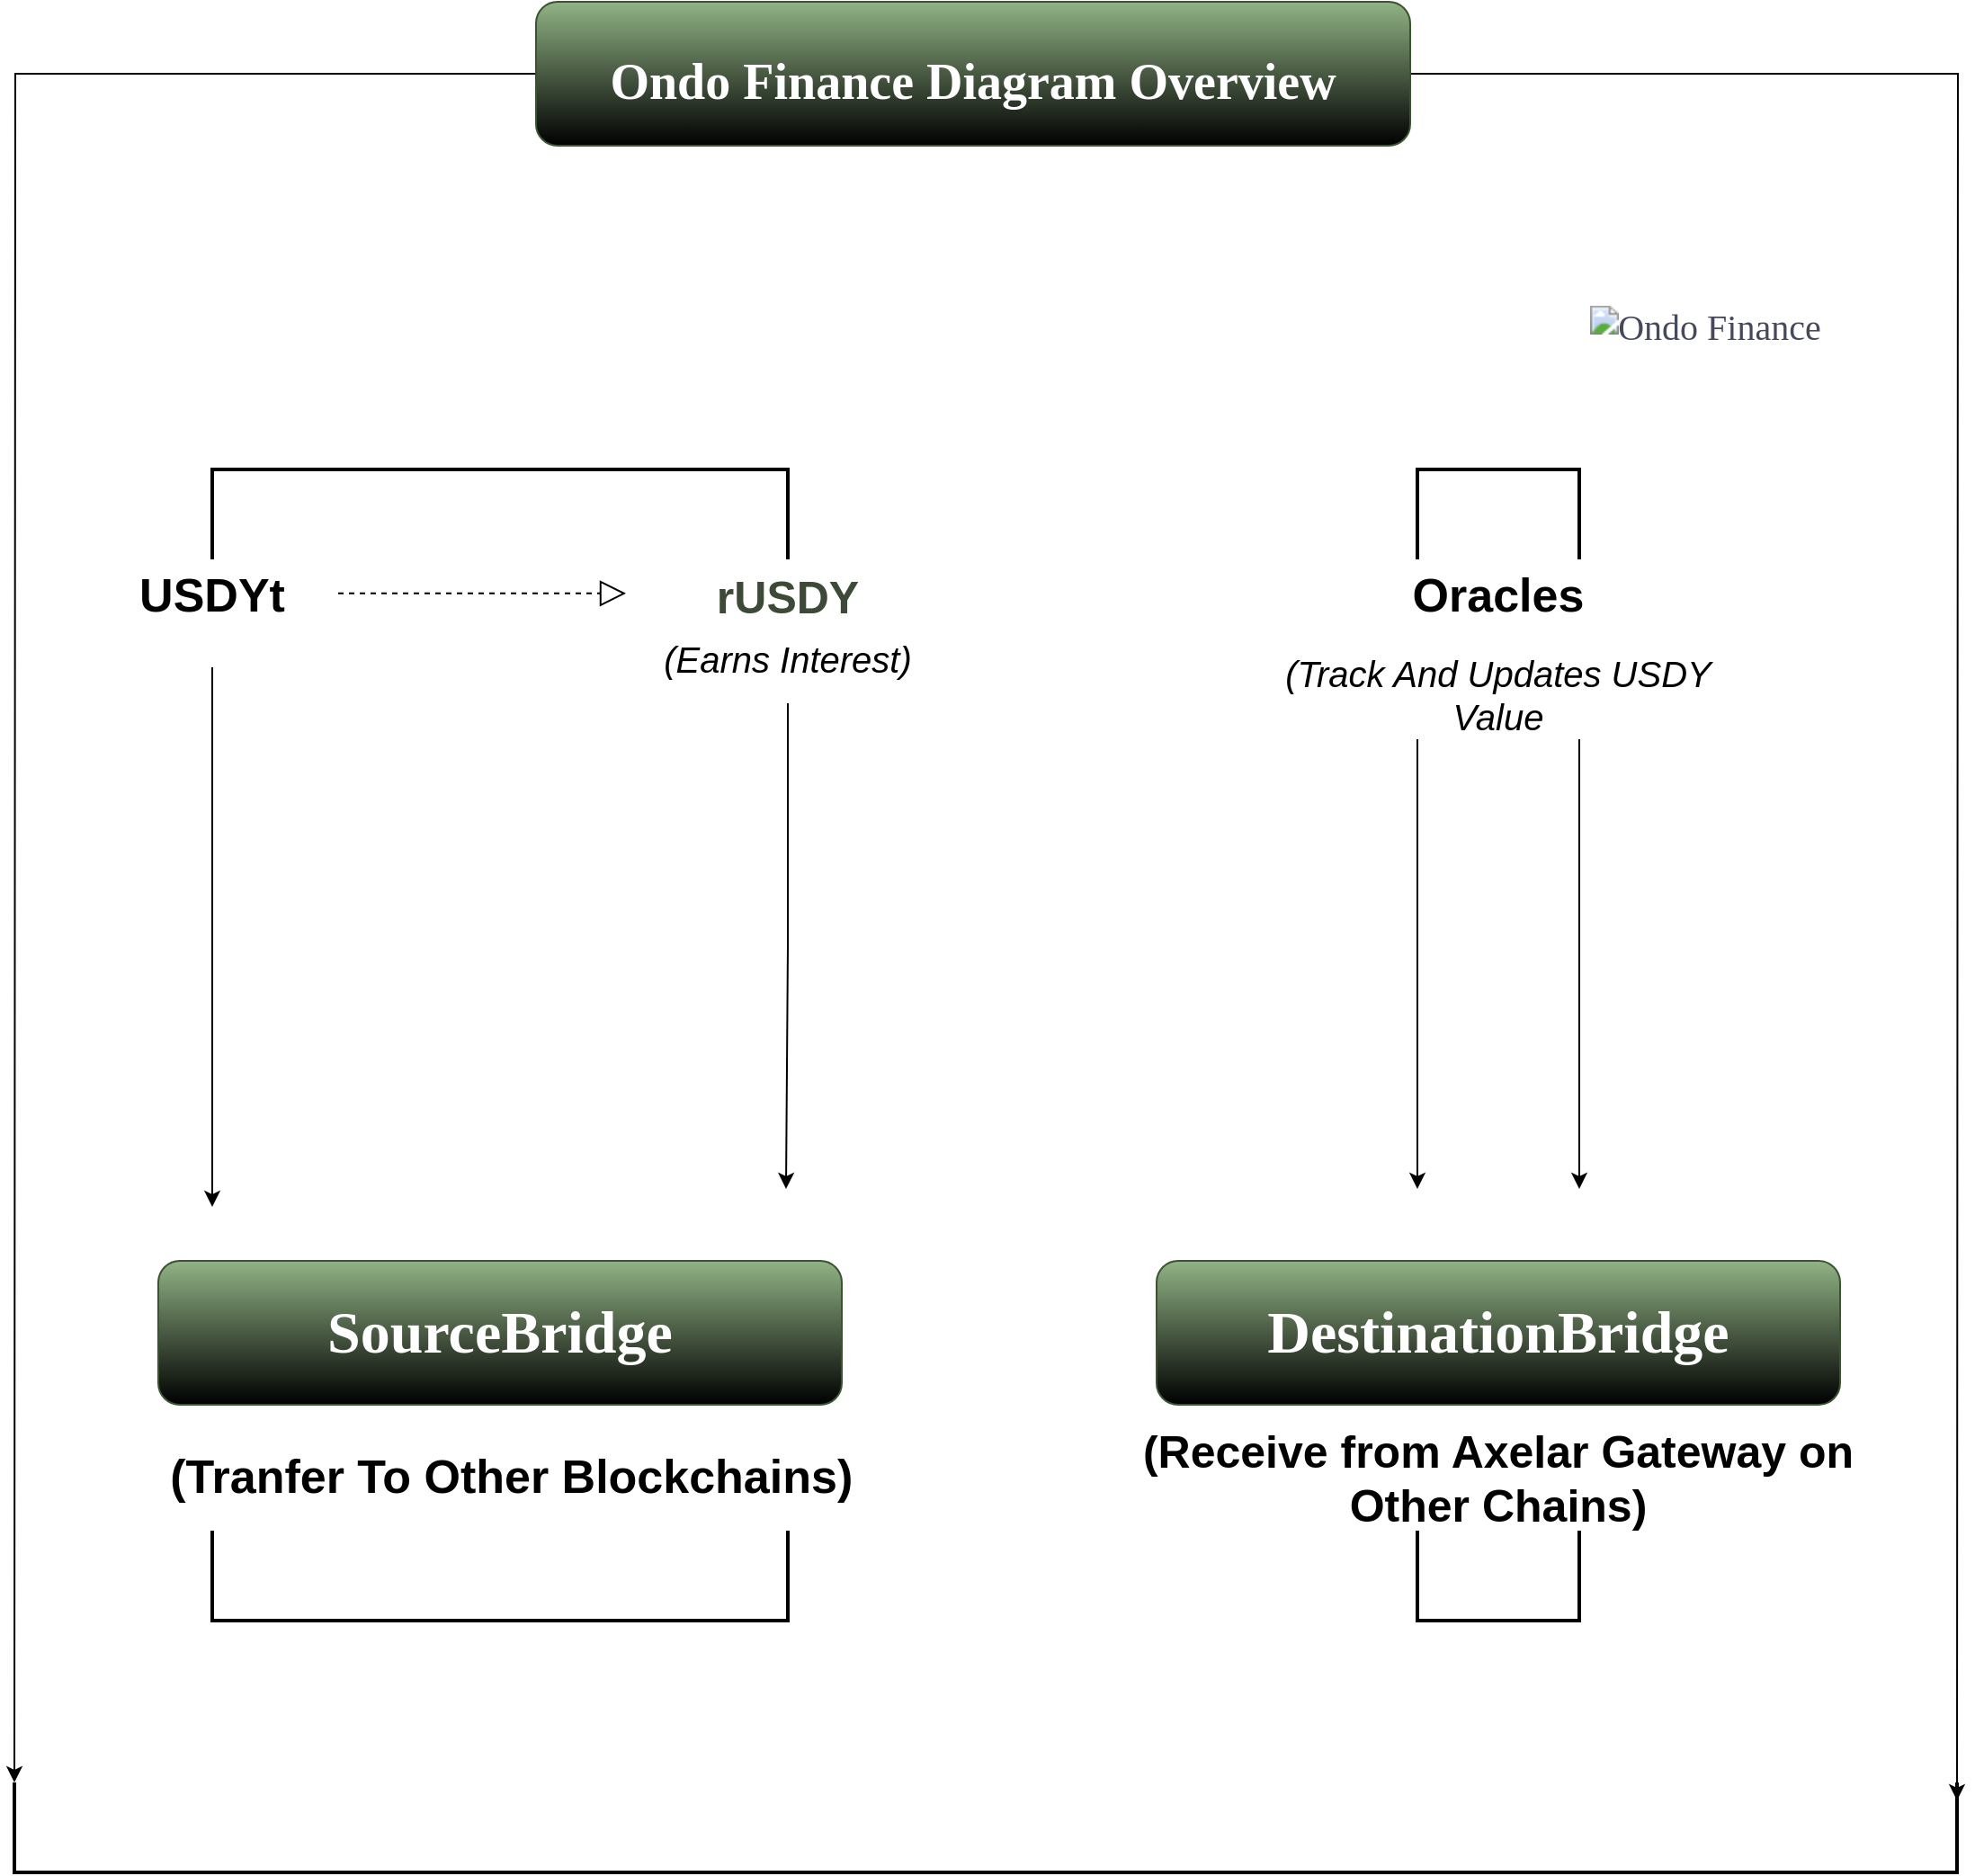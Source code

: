 <mxfile version="21.7.2" type="github">
  <diagram name="Página-1" id="yWGLrWYSczdTiaF9Wtc3">
    <mxGraphModel dx="2591" dy="964" grid="1" gridSize="10" guides="1" tooltips="1" connect="1" arrows="1" fold="1" page="1" pageScale="1" pageWidth="827" pageHeight="1169" background="none" math="0" shadow="0">
      <root>
        <mxCell id="0" />
        <mxCell id="1" parent="0" />
        <mxCell id="eqKVFu_S2leod1hP30KY-4" style="edgeStyle=orthogonalEdgeStyle;rounded=0;orthogonalLoop=1;jettySize=auto;html=1;exitX=0;exitY=0.5;exitDx=0;exitDy=0;" edge="1" parent="1" source="3GVqCLC3AOpg88e1xVN--2">
          <mxGeometry relative="1" as="geometry">
            <mxPoint x="-470" y="1130" as="targetPoint" />
          </mxGeometry>
        </mxCell>
        <mxCell id="eqKVFu_S2leod1hP30KY-5" style="edgeStyle=orthogonalEdgeStyle;rounded=0;orthogonalLoop=1;jettySize=auto;html=1;exitX=1;exitY=0.5;exitDx=0;exitDy=0;" edge="1" parent="1" source="3GVqCLC3AOpg88e1xVN--2">
          <mxGeometry relative="1" as="geometry">
            <mxPoint x="610" y="1140" as="targetPoint" />
          </mxGeometry>
        </mxCell>
        <mxCell id="3GVqCLC3AOpg88e1xVN--2" value="&lt;div style=&quot;line-height: 163%;&quot;&gt;&lt;h1 style=&quot;background-image: none; background-position: initial; background-size: initial; background-repeat: initial; background-attachment: initial; background-origin: initial; background-clip: initial; border: none; box-sizing: border-box; margin: 0.25em 0px 0.25rem; padding: 0px; vertical-align: baseline; line-height: 24.96px; text-align: start;&quot; class=&quot;type__headline__xs&quot;&gt;&lt;font style=&quot;font-size: 28px;&quot; face=&quot;Georgia&quot;&gt;Ondo Finance Diagram Overview&lt;/font&gt;&lt;/h1&gt;&lt;/div&gt;" style="text;html=1;strokeColor=#3A5431;fillColor=#91B385;align=center;verticalAlign=middle;whiteSpace=wrap;rounded=1;fontSize=20;fontFamily=Architects Daughter;glass=0;labelBackgroundColor=none;fontColor=#ffffff;gradientColor=default;" parent="1" vertex="1">
          <mxGeometry x="-180" y="140" width="486" height="80" as="geometry" />
        </mxCell>
        <mxCell id="eqKVFu_S2leod1hP30KY-1" value="&lt;img alt=&quot;Ondo Finance&quot; src=&quot;https://code4rena.com/_next/image?url=https%3A%2F%2Fstorage.googleapis.com%2Fcdn-c4-uploads-v0%2Fuploads%2FV7zbmr544bm.0&amp;amp;w=256&amp;amp;q=75&quot;&gt;" style="text;html=1;strokeColor=none;fillColor=none;align=center;verticalAlign=middle;whiteSpace=wrap;rounded=1;fontSize=20;fontFamily=Architects Daughter;labelBackgroundColor=none;fontColor=#46495D;" vertex="1" parent="1">
          <mxGeometry x="350" y="190" width="240" height="260" as="geometry" />
        </mxCell>
        <mxCell id="eqKVFu_S2leod1hP30KY-15" style="edgeStyle=orthogonalEdgeStyle;rounded=0;orthogonalLoop=1;jettySize=auto;html=1;exitX=0.5;exitY=1;exitDx=0;exitDy=0;" edge="1" parent="1" source="eqKVFu_S2leod1hP30KY-6">
          <mxGeometry relative="1" as="geometry">
            <mxPoint x="-360" y="810" as="targetPoint" />
            <Array as="points">
              <mxPoint x="-360" y="810" />
              <mxPoint x="-360" y="810" />
            </Array>
          </mxGeometry>
        </mxCell>
        <mxCell id="eqKVFu_S2leod1hP30KY-6" value="&lt;font style=&quot;font-size: 26px;&quot;&gt;&lt;b&gt;USDYt&lt;/b&gt;&lt;/font&gt;" style="text;html=1;strokeColor=none;fillColor=none;align=center;verticalAlign=middle;whiteSpace=wrap;rounded=0;" vertex="1" parent="1">
          <mxGeometry x="-430" y="430" width="140" height="80" as="geometry" />
        </mxCell>
        <mxCell id="eqKVFu_S2leod1hP30KY-10" value="" style="endArrow=block;dashed=1;endFill=0;endSize=12;html=1;rounded=0;" edge="1" parent="1">
          <mxGeometry width="160" relative="1" as="geometry">
            <mxPoint x="-290" y="468.89" as="sourcePoint" />
            <mxPoint x="-130" y="468.89" as="targetPoint" />
          </mxGeometry>
        </mxCell>
        <mxCell id="eqKVFu_S2leod1hP30KY-11" value="&lt;font color=&quot;#3c4a37&quot; style=&quot;font-size: 25px;&quot;&gt;&lt;b&gt;rUSDY&lt;/b&gt;&lt;/font&gt;" style="text;html=1;strokeColor=none;fillColor=none;align=center;verticalAlign=middle;whiteSpace=wrap;rounded=0;" vertex="1" parent="1">
          <mxGeometry x="-110" y="430" width="140" height="80" as="geometry" />
        </mxCell>
        <mxCell id="eqKVFu_S2leod1hP30KY-12" value="&lt;font style=&quot;font-size: 26px;&quot;&gt;&lt;b&gt;Oracles&lt;/b&gt;&lt;/font&gt;" style="text;html=1;strokeColor=none;fillColor=none;align=center;verticalAlign=middle;whiteSpace=wrap;rounded=0;" vertex="1" parent="1">
          <mxGeometry x="285" y="430" width="140" height="80" as="geometry" />
        </mxCell>
        <mxCell id="eqKVFu_S2leod1hP30KY-16" style="edgeStyle=orthogonalEdgeStyle;rounded=0;orthogonalLoop=1;jettySize=auto;html=1;exitX=0.5;exitY=1;exitDx=0;exitDy=0;" edge="1" parent="1" source="eqKVFu_S2leod1hP30KY-14">
          <mxGeometry relative="1" as="geometry">
            <mxPoint x="-41" y="800" as="targetPoint" />
          </mxGeometry>
        </mxCell>
        <mxCell id="eqKVFu_S2leod1hP30KY-14" value="&lt;font style=&quot;font-size: 20px;&quot;&gt;&lt;i&gt;(Earns Interest)&lt;/i&gt;&lt;/font&gt;" style="text;html=1;strokeColor=none;fillColor=none;align=center;verticalAlign=middle;whiteSpace=wrap;rounded=0;" vertex="1" parent="1">
          <mxGeometry x="-110" y="480" width="140" height="50" as="geometry" />
        </mxCell>
        <mxCell id="eqKVFu_S2leod1hP30KY-17" value="&lt;font face=&quot;Georgia&quot; style=&quot;font-size: 33px;&quot;&gt;&lt;b&gt;SourceBridge&lt;/b&gt;&lt;/font&gt;" style="text;html=1;strokeColor=#3A5431;fillColor=#91B385;align=center;verticalAlign=middle;whiteSpace=wrap;rounded=1;fontSize=20;fontFamily=Architects Daughter;fontColor=#ffffff;gradientColor=default;glass=0;labelBackgroundColor=none;" vertex="1" parent="1">
          <mxGeometry x="-390" y="840" width="380" height="80" as="geometry" />
        </mxCell>
        <mxCell id="eqKVFu_S2leod1hP30KY-18" value="&lt;font style=&quot;font-size: 26px;&quot;&gt;&lt;b&gt;(Tranfer To Other Blockchains)&amp;nbsp;&lt;/b&gt;&lt;/font&gt;" style="text;html=1;strokeColor=none;fillColor=none;align=center;verticalAlign=middle;whiteSpace=wrap;rounded=0;" vertex="1" parent="1">
          <mxGeometry x="-400" y="920" width="420" height="80" as="geometry" />
        </mxCell>
        <mxCell id="eqKVFu_S2leod1hP30KY-19" value="&lt;font style=&quot;font-size: 20px;&quot;&gt;&lt;i&gt;(Track And Updates USDY Value&lt;/i&gt;&lt;/font&gt;" style="text;html=1;strokeColor=none;fillColor=none;align=center;verticalAlign=middle;whiteSpace=wrap;rounded=0;" vertex="1" parent="1">
          <mxGeometry x="220" y="500" width="270" height="50" as="geometry" />
        </mxCell>
        <mxCell id="eqKVFu_S2leod1hP30KY-21" value="" style="strokeWidth=2;html=1;shape=mxgraph.flowchart.annotation_1;align=left;pointerEvents=1;direction=south;" vertex="1" parent="1">
          <mxGeometry x="-360" y="400" width="320" height="50" as="geometry" />
        </mxCell>
        <mxCell id="eqKVFu_S2leod1hP30KY-22" value="" style="strokeWidth=2;html=1;shape=mxgraph.flowchart.annotation_1;align=left;pointerEvents=1;direction=north;" vertex="1" parent="1">
          <mxGeometry x="-360" y="990" width="320" height="50" as="geometry" />
        </mxCell>
        <mxCell id="eqKVFu_S2leod1hP30KY-23" value="" style="strokeWidth=2;html=1;shape=mxgraph.flowchart.annotation_1;align=left;pointerEvents=1;direction=south;" vertex="1" parent="1">
          <mxGeometry x="310" y="400" width="90" height="50" as="geometry" />
        </mxCell>
        <mxCell id="eqKVFu_S2leod1hP30KY-24" style="edgeStyle=orthogonalEdgeStyle;rounded=0;orthogonalLoop=1;jettySize=auto;html=1;" edge="1" parent="1">
          <mxGeometry relative="1" as="geometry">
            <mxPoint x="310" y="800" as="targetPoint" />
            <mxPoint x="310" y="550" as="sourcePoint" />
            <Array as="points">
              <mxPoint x="310" y="800" />
              <mxPoint x="310" y="800" />
            </Array>
          </mxGeometry>
        </mxCell>
        <mxCell id="eqKVFu_S2leod1hP30KY-25" style="edgeStyle=orthogonalEdgeStyle;rounded=0;orthogonalLoop=1;jettySize=auto;html=1;" edge="1" parent="1">
          <mxGeometry relative="1" as="geometry">
            <mxPoint x="400" y="800" as="targetPoint" />
            <mxPoint x="400" y="550" as="sourcePoint" />
            <Array as="points">
              <mxPoint x="400" y="800" />
              <mxPoint x="400" y="800" />
            </Array>
          </mxGeometry>
        </mxCell>
        <mxCell id="eqKVFu_S2leod1hP30KY-26" value="&lt;font size=&quot;1&quot; face=&quot;Georgia&quot; style=&quot;&quot;&gt;&lt;b style=&quot;font-size: 33px;&quot;&gt;DestinationBridge&lt;/b&gt;&lt;/font&gt;" style="text;html=1;strokeColor=#3A5431;fillColor=#91B385;align=center;verticalAlign=middle;whiteSpace=wrap;rounded=1;fontSize=20;fontFamily=Architects Daughter;fontColor=#ffffff;gradientColor=default;glass=0;labelBackgroundColor=none;" vertex="1" parent="1">
          <mxGeometry x="165" y="840" width="380" height="80" as="geometry" />
        </mxCell>
        <mxCell id="eqKVFu_S2leod1hP30KY-27" value="&lt;b&gt;&lt;font style=&quot;font-size: 25px;&quot;&gt;(Receive from Axelar Gateway on Other Chains)&lt;/font&gt;&lt;/b&gt;" style="text;html=1;strokeColor=none;fillColor=none;align=center;verticalAlign=middle;whiteSpace=wrap;rounded=0;" vertex="1" parent="1">
          <mxGeometry x="145" y="920" width="420" height="80" as="geometry" />
        </mxCell>
        <mxCell id="eqKVFu_S2leod1hP30KY-29" value="" style="strokeWidth=2;html=1;shape=mxgraph.flowchart.annotation_1;align=left;pointerEvents=1;direction=north;" vertex="1" parent="1">
          <mxGeometry x="310" y="990" width="90" height="50" as="geometry" />
        </mxCell>
        <mxCell id="eqKVFu_S2leod1hP30KY-30" value="" style="strokeWidth=2;html=1;shape=mxgraph.flowchart.annotation_1;align=left;pointerEvents=1;direction=north;" vertex="1" parent="1">
          <mxGeometry x="-470" y="1130" width="1080" height="50" as="geometry" />
        </mxCell>
      </root>
    </mxGraphModel>
  </diagram>
</mxfile>
